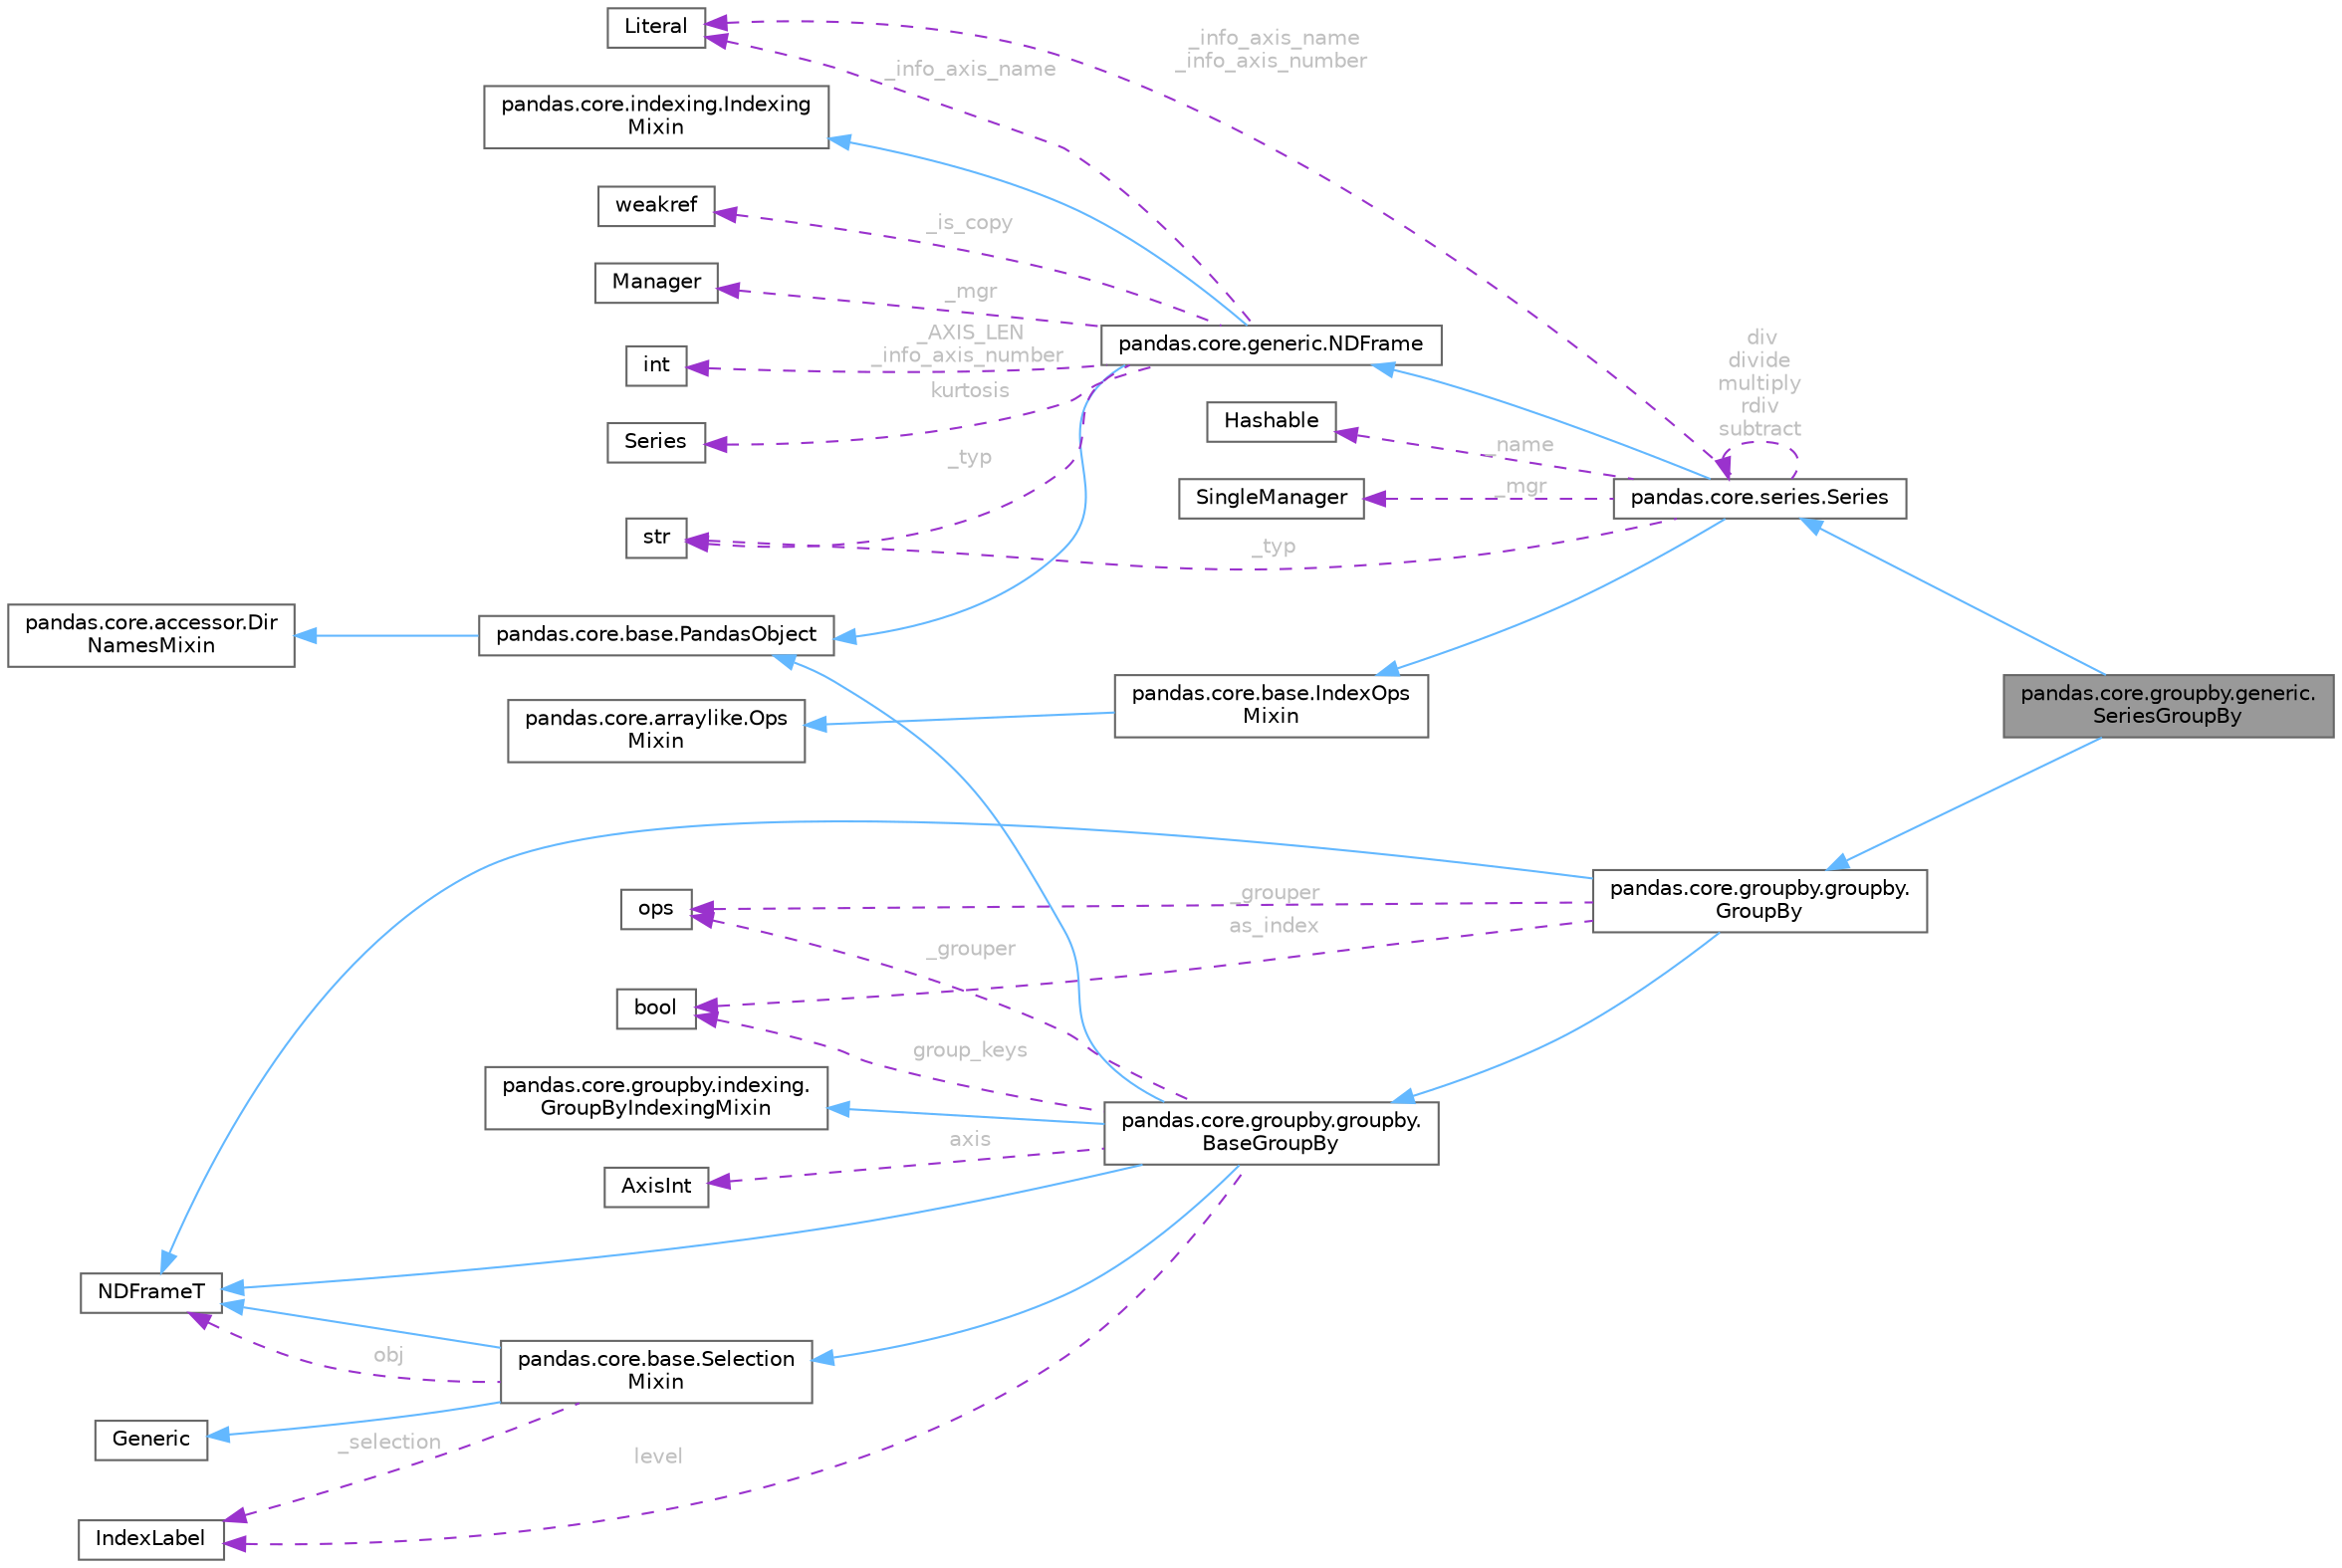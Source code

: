 digraph "pandas.core.groupby.generic.SeriesGroupBy"
{
 // LATEX_PDF_SIZE
  bgcolor="transparent";
  edge [fontname=Helvetica,fontsize=10,labelfontname=Helvetica,labelfontsize=10];
  node [fontname=Helvetica,fontsize=10,shape=box,height=0.2,width=0.4];
  rankdir="LR";
  Node1 [id="Node000001",label="pandas.core.groupby.generic.\lSeriesGroupBy",height=0.2,width=0.4,color="gray40", fillcolor="grey60", style="filled", fontcolor="black",tooltip=" "];
  Node2 -> Node1 [id="edge36_Node000001_Node000002",dir="back",color="steelblue1",style="solid",tooltip=" "];
  Node2 [id="Node000002",label="pandas.core.groupby.groupby.\lGroupBy",height=0.2,width=0.4,color="gray40", fillcolor="white", style="filled",URL="$classpandas_1_1core_1_1groupby_1_1groupby_1_1GroupBy.html",tooltip=" "];
  Node3 -> Node2 [id="edge37_Node000002_Node000003",dir="back",color="steelblue1",style="solid",tooltip=" "];
  Node3 [id="Node000003",label="pandas.core.groupby.groupby.\lBaseGroupBy",height=0.2,width=0.4,color="gray40", fillcolor="white", style="filled",URL="$classpandas_1_1core_1_1groupby_1_1groupby_1_1BaseGroupBy.html",tooltip=" "];
  Node4 -> Node3 [id="edge38_Node000003_Node000004",dir="back",color="steelblue1",style="solid",tooltip=" "];
  Node4 [id="Node000004",label="pandas.core.base.PandasObject",height=0.2,width=0.4,color="gray40", fillcolor="white", style="filled",URL="$classpandas_1_1core_1_1base_1_1PandasObject.html",tooltip=" "];
  Node5 -> Node4 [id="edge39_Node000004_Node000005",dir="back",color="steelblue1",style="solid",tooltip=" "];
  Node5 [id="Node000005",label="pandas.core.accessor.Dir\lNamesMixin",height=0.2,width=0.4,color="gray40", fillcolor="white", style="filled",URL="$classpandas_1_1core_1_1accessor_1_1DirNamesMixin.html",tooltip=" "];
  Node6 -> Node3 [id="edge40_Node000003_Node000006",dir="back",color="steelblue1",style="solid",tooltip=" "];
  Node6 [id="Node000006",label="pandas.core.base.Selection\lMixin",height=0.2,width=0.4,color="gray40", fillcolor="white", style="filled",URL="$classpandas_1_1core_1_1base_1_1SelectionMixin.html",tooltip=" "];
  Node7 -> Node6 [id="edge41_Node000006_Node000007",dir="back",color="steelblue1",style="solid",tooltip=" "];
  Node7 [id="Node000007",label="Generic",height=0.2,width=0.4,color="gray40", fillcolor="white", style="filled",tooltip=" "];
  Node8 -> Node6 [id="edge42_Node000006_Node000008",dir="back",color="steelblue1",style="solid",tooltip=" "];
  Node8 [id="Node000008",label="NDFrameT",height=0.2,width=0.4,color="gray40", fillcolor="white", style="filled",tooltip=" "];
  Node8 -> Node6 [id="edge43_Node000006_Node000008",dir="back",color="darkorchid3",style="dashed",tooltip=" ",label=" obj",fontcolor="grey" ];
  Node9 -> Node6 [id="edge44_Node000006_Node000009",dir="back",color="darkorchid3",style="dashed",tooltip=" ",label=" _selection",fontcolor="grey" ];
  Node9 [id="Node000009",label="IndexLabel",height=0.2,width=0.4,color="gray40", fillcolor="white", style="filled",tooltip=" "];
  Node8 -> Node3 [id="edge45_Node000003_Node000008",dir="back",color="steelblue1",style="solid",tooltip=" "];
  Node10 -> Node3 [id="edge46_Node000003_Node000010",dir="back",color="steelblue1",style="solid",tooltip=" "];
  Node10 [id="Node000010",label="pandas.core.groupby.indexing.\lGroupByIndexingMixin",height=0.2,width=0.4,color="gray40", fillcolor="white", style="filled",URL="$classpandas_1_1core_1_1groupby_1_1indexing_1_1GroupByIndexingMixin.html",tooltip=" "];
  Node11 -> Node3 [id="edge47_Node000003_Node000011",dir="back",color="darkorchid3",style="dashed",tooltip=" ",label=" axis",fontcolor="grey" ];
  Node11 [id="Node000011",label="AxisInt",height=0.2,width=0.4,color="gray40", fillcolor="white", style="filled",tooltip=" "];
  Node12 -> Node3 [id="edge48_Node000003_Node000012",dir="back",color="darkorchid3",style="dashed",tooltip=" ",label=" _grouper",fontcolor="grey" ];
  Node12 [id="Node000012",label="ops",height=0.2,width=0.4,color="gray40", fillcolor="white", style="filled",tooltip=" "];
  Node9 -> Node3 [id="edge49_Node000003_Node000009",dir="back",color="darkorchid3",style="dashed",tooltip=" ",label=" level",fontcolor="grey" ];
  Node13 -> Node3 [id="edge50_Node000003_Node000013",dir="back",color="darkorchid3",style="dashed",tooltip=" ",label=" group_keys",fontcolor="grey" ];
  Node13 [id="Node000013",label="bool",height=0.2,width=0.4,color="gray40", fillcolor="white", style="filled",tooltip=" "];
  Node8 -> Node2 [id="edge51_Node000002_Node000008",dir="back",color="steelblue1",style="solid",tooltip=" "];
  Node12 -> Node2 [id="edge52_Node000002_Node000012",dir="back",color="darkorchid3",style="dashed",tooltip=" ",label=" _grouper",fontcolor="grey" ];
  Node13 -> Node2 [id="edge53_Node000002_Node000013",dir="back",color="darkorchid3",style="dashed",tooltip=" ",label=" as_index",fontcolor="grey" ];
  Node14 -> Node1 [id="edge54_Node000001_Node000014",dir="back",color="steelblue1",style="solid",tooltip=" "];
  Node14 [id="Node000014",label="pandas.core.series.Series",height=0.2,width=0.4,color="gray40", fillcolor="white", style="filled",URL="$classpandas_1_1core_1_1series_1_1Series.html",tooltip=" "];
  Node15 -> Node14 [id="edge55_Node000014_Node000015",dir="back",color="steelblue1",style="solid",tooltip=" "];
  Node15 [id="Node000015",label="pandas.core.base.IndexOps\lMixin",height=0.2,width=0.4,color="gray40", fillcolor="white", style="filled",URL="$classpandas_1_1core_1_1base_1_1IndexOpsMixin.html",tooltip=" "];
  Node16 -> Node15 [id="edge56_Node000015_Node000016",dir="back",color="steelblue1",style="solid",tooltip=" "];
  Node16 [id="Node000016",label="pandas.core.arraylike.Ops\lMixin",height=0.2,width=0.4,color="gray40", fillcolor="white", style="filled",URL="$classpandas_1_1core_1_1arraylike_1_1OpsMixin.html",tooltip=" "];
  Node17 -> Node14 [id="edge57_Node000014_Node000017",dir="back",color="steelblue1",style="solid",tooltip=" "];
  Node17 [id="Node000017",label="pandas.core.generic.NDFrame",height=0.2,width=0.4,color="gray40", fillcolor="white", style="filled",URL="$classpandas_1_1core_1_1generic_1_1NDFrame.html",tooltip=" "];
  Node4 -> Node17 [id="edge58_Node000017_Node000004",dir="back",color="steelblue1",style="solid",tooltip=" "];
  Node18 -> Node17 [id="edge59_Node000017_Node000018",dir="back",color="steelblue1",style="solid",tooltip=" "];
  Node18 [id="Node000018",label="pandas.core.indexing.Indexing\lMixin",height=0.2,width=0.4,color="gray40", fillcolor="white", style="filled",URL="$classpandas_1_1core_1_1indexing_1_1IndexingMixin.html",tooltip=" "];
  Node19 -> Node17 [id="edge60_Node000017_Node000019",dir="back",color="darkorchid3",style="dashed",tooltip=" ",label=" _is_copy",fontcolor="grey" ];
  Node19 [id="Node000019",label="weakref",height=0.2,width=0.4,color="gray40", fillcolor="white", style="filled",tooltip=" "];
  Node20 -> Node17 [id="edge61_Node000017_Node000020",dir="back",color="darkorchid3",style="dashed",tooltip=" ",label=" _mgr",fontcolor="grey" ];
  Node20 [id="Node000020",label="Manager",height=0.2,width=0.4,color="gray40", fillcolor="white", style="filled",tooltip=" "];
  Node21 -> Node17 [id="edge62_Node000017_Node000021",dir="back",color="darkorchid3",style="dashed",tooltip=" ",label=" _typ",fontcolor="grey" ];
  Node21 [id="Node000021",label="str",height=0.2,width=0.4,color="gray40", fillcolor="white", style="filled",tooltip=" "];
  Node22 -> Node17 [id="edge63_Node000017_Node000022",dir="back",color="darkorchid3",style="dashed",tooltip=" ",label=" _AXIS_LEN\n_info_axis_number",fontcolor="grey" ];
  Node22 [id="Node000022",label="int",height=0.2,width=0.4,color="gray40", fillcolor="white", style="filled",tooltip=" "];
  Node23 -> Node17 [id="edge64_Node000017_Node000023",dir="back",color="darkorchid3",style="dashed",tooltip=" ",label=" _info_axis_name",fontcolor="grey" ];
  Node23 [id="Node000023",label="Literal",height=0.2,width=0.4,color="gray40", fillcolor="white", style="filled",tooltip=" "];
  Node24 -> Node17 [id="edge65_Node000017_Node000024",dir="back",color="darkorchid3",style="dashed",tooltip=" ",label=" kurtosis",fontcolor="grey" ];
  Node24 [id="Node000024",label="Series",height=0.2,width=0.4,color="gray40", fillcolor="white", style="filled",tooltip=" "];
  Node21 -> Node14 [id="edge66_Node000014_Node000021",dir="back",color="darkorchid3",style="dashed",tooltip=" ",label=" _typ",fontcolor="grey" ];
  Node25 -> Node14 [id="edge67_Node000014_Node000025",dir="back",color="darkorchid3",style="dashed",tooltip=" ",label=" _name",fontcolor="grey" ];
  Node25 [id="Node000025",label="Hashable",height=0.2,width=0.4,color="gray40", fillcolor="white", style="filled",tooltip=" "];
  Node26 -> Node14 [id="edge68_Node000014_Node000026",dir="back",color="darkorchid3",style="dashed",tooltip=" ",label=" _mgr",fontcolor="grey" ];
  Node26 [id="Node000026",label="SingleManager",height=0.2,width=0.4,color="gray40", fillcolor="white", style="filled",tooltip=" "];
  Node23 -> Node14 [id="edge69_Node000014_Node000023",dir="back",color="darkorchid3",style="dashed",tooltip=" ",label=" _info_axis_name\n_info_axis_number",fontcolor="grey" ];
  Node14 -> Node14 [id="edge70_Node000014_Node000014",dir="back",color="darkorchid3",style="dashed",tooltip=" ",label=" div\ndivide\nmultiply\nrdiv\nsubtract",fontcolor="grey" ];
}

